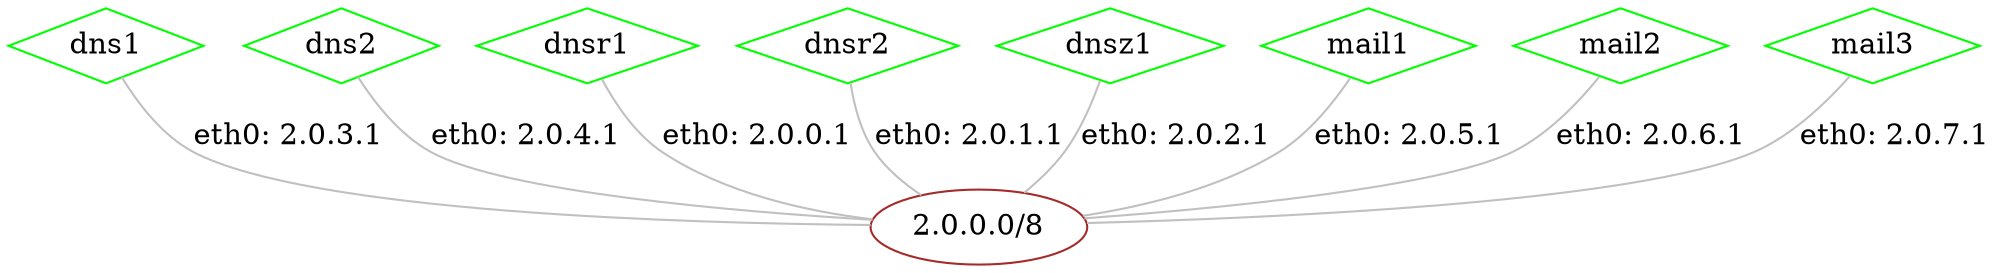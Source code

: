graph G {
node [shape=diamond, color="green"];
dns1;
dns2;
dnsr1;
dnsr2;
dnsz1;
mail1;
mail2;
mail3;
node [shape=ellipse, color="brown"];
wan [label="2.0.0.0/8"];
wan [label="2.0.0.0/8"];
wan [label="2.0.0.0/8"];
wan [label="2.0.0.0/8"];
wan [label="2.0.0.0/8"];
wan [label="2.0.0.0/8"];
wan [label="2.0.0.0/8"];
wan [label="2.0.0.0/8"];
dns1 -- wan [label="eth0: 2.0.3.1", color="gray"];
dns2 -- wan [label="eth0: 2.0.4.1", color="gray"];
dnsr1 -- wan [label="eth0: 2.0.0.1", color="gray"];
dnsr2 -- wan [label="eth0: 2.0.1.1", color="gray"];
dnsz1 -- wan [label="eth0: 2.0.2.1", color="gray"];
mail1 -- wan [label="eth0: 2.0.5.1", color="gray"];
mail2 -- wan [label="eth0: 2.0.6.1", color="gray"];
mail3 -- wan [label="eth0: 2.0.7.1", color="gray"];
}
